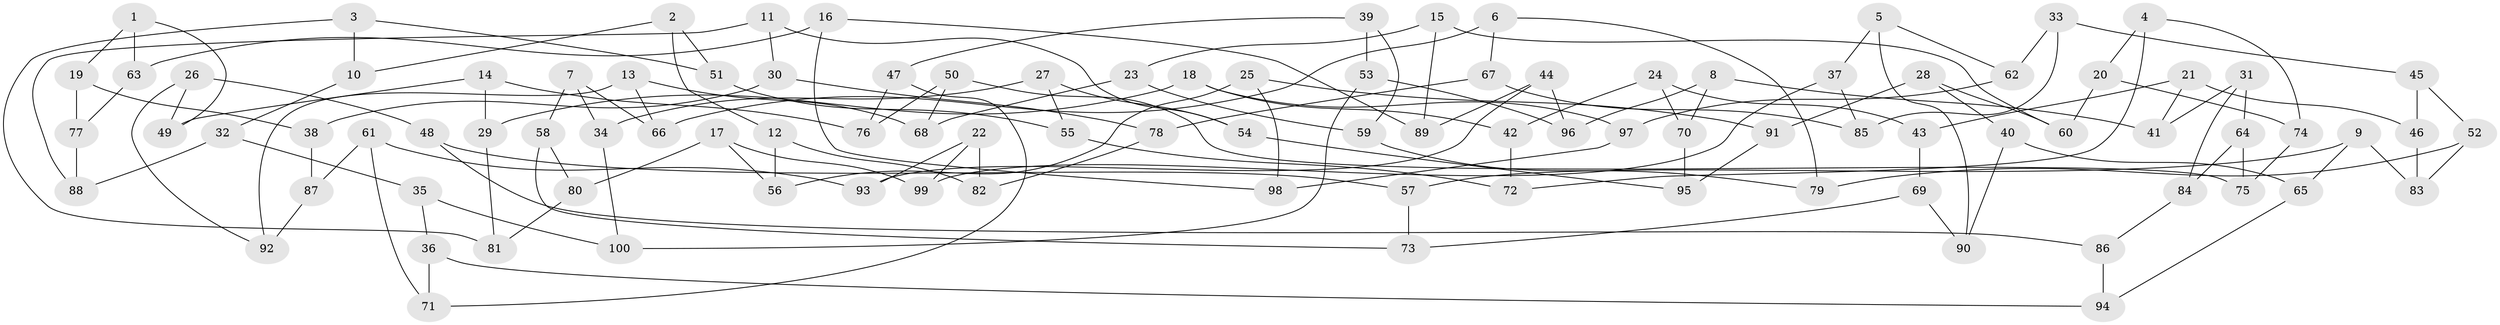// Generated by graph-tools (version 1.1) at 2025/39/02/21/25 10:39:00]
// undirected, 100 vertices, 150 edges
graph export_dot {
graph [start="1"]
  node [color=gray90,style=filled];
  1;
  2;
  3;
  4;
  5;
  6;
  7;
  8;
  9;
  10;
  11;
  12;
  13;
  14;
  15;
  16;
  17;
  18;
  19;
  20;
  21;
  22;
  23;
  24;
  25;
  26;
  27;
  28;
  29;
  30;
  31;
  32;
  33;
  34;
  35;
  36;
  37;
  38;
  39;
  40;
  41;
  42;
  43;
  44;
  45;
  46;
  47;
  48;
  49;
  50;
  51;
  52;
  53;
  54;
  55;
  56;
  57;
  58;
  59;
  60;
  61;
  62;
  63;
  64;
  65;
  66;
  67;
  68;
  69;
  70;
  71;
  72;
  73;
  74;
  75;
  76;
  77;
  78;
  79;
  80;
  81;
  82;
  83;
  84;
  85;
  86;
  87;
  88;
  89;
  90;
  91;
  92;
  93;
  94;
  95;
  96;
  97;
  98;
  99;
  100;
  1 -- 19;
  1 -- 49;
  1 -- 63;
  2 -- 12;
  2 -- 10;
  2 -- 51;
  3 -- 10;
  3 -- 51;
  3 -- 81;
  4 -- 74;
  4 -- 72;
  4 -- 20;
  5 -- 37;
  5 -- 90;
  5 -- 62;
  6 -- 66;
  6 -- 67;
  6 -- 79;
  7 -- 58;
  7 -- 66;
  7 -- 34;
  8 -- 70;
  8 -- 41;
  8 -- 96;
  9 -- 65;
  9 -- 57;
  9 -- 83;
  10 -- 32;
  11 -- 30;
  11 -- 54;
  11 -- 88;
  12 -- 56;
  12 -- 82;
  13 -- 92;
  13 -- 68;
  13 -- 66;
  14 -- 49;
  14 -- 76;
  14 -- 29;
  15 -- 89;
  15 -- 60;
  15 -- 23;
  16 -- 98;
  16 -- 63;
  16 -- 89;
  17 -- 99;
  17 -- 80;
  17 -- 56;
  18 -- 29;
  18 -- 42;
  18 -- 97;
  19 -- 38;
  19 -- 77;
  20 -- 74;
  20 -- 60;
  21 -- 43;
  21 -- 41;
  21 -- 46;
  22 -- 82;
  22 -- 93;
  22 -- 99;
  23 -- 68;
  23 -- 59;
  24 -- 42;
  24 -- 43;
  24 -- 70;
  25 -- 91;
  25 -- 98;
  25 -- 56;
  26 -- 92;
  26 -- 48;
  26 -- 49;
  27 -- 55;
  27 -- 34;
  27 -- 54;
  28 -- 60;
  28 -- 40;
  28 -- 91;
  29 -- 81;
  30 -- 38;
  30 -- 78;
  31 -- 41;
  31 -- 84;
  31 -- 64;
  32 -- 35;
  32 -- 88;
  33 -- 85;
  33 -- 62;
  33 -- 45;
  34 -- 100;
  35 -- 100;
  35 -- 36;
  36 -- 71;
  36 -- 94;
  37 -- 99;
  37 -- 85;
  38 -- 87;
  39 -- 59;
  39 -- 53;
  39 -- 47;
  40 -- 65;
  40 -- 90;
  42 -- 72;
  43 -- 69;
  44 -- 96;
  44 -- 89;
  44 -- 93;
  45 -- 52;
  45 -- 46;
  46 -- 83;
  47 -- 71;
  47 -- 76;
  48 -- 86;
  48 -- 57;
  50 -- 75;
  50 -- 68;
  50 -- 76;
  51 -- 55;
  52 -- 83;
  52 -- 79;
  53 -- 96;
  53 -- 100;
  54 -- 95;
  55 -- 72;
  57 -- 73;
  58 -- 80;
  58 -- 73;
  59 -- 79;
  61 -- 71;
  61 -- 93;
  61 -- 87;
  62 -- 97;
  63 -- 77;
  64 -- 75;
  64 -- 84;
  65 -- 94;
  67 -- 85;
  67 -- 78;
  69 -- 90;
  69 -- 73;
  70 -- 95;
  74 -- 75;
  77 -- 88;
  78 -- 82;
  80 -- 81;
  84 -- 86;
  86 -- 94;
  87 -- 92;
  91 -- 95;
  97 -- 98;
}
